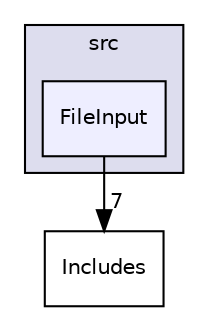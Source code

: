 digraph "src/FileInput" {
  compound=true
  node [ fontsize="10", fontname="Helvetica"];
  edge [ labelfontsize="10", labelfontname="Helvetica"];
  subgraph clusterdir_68267d1309a1af8e8297ef4c3efbcdba {
    graph [ bgcolor="#ddddee", pencolor="black", label="src" fontname="Helvetica", fontsize="10", URL="dir_68267d1309a1af8e8297ef4c3efbcdba.html"]
  dir_1d9cf1838f2c83cfaae446c32e6cf5d2 [shape=box, label="FileInput", style="filled", fillcolor="#eeeeff", pencolor="black", URL="dir_1d9cf1838f2c83cfaae446c32e6cf5d2.html"];
  }
  dir_983f03418386a76a32a9f4a7fdd2c4bd [shape=box label="Includes" URL="dir_983f03418386a76a32a9f4a7fdd2c4bd.html"];
  dir_1d9cf1838f2c83cfaae446c32e6cf5d2->dir_983f03418386a76a32a9f4a7fdd2c4bd [headlabel="7", labeldistance=1.5 headhref="dir_000003_000000.html"];
}

